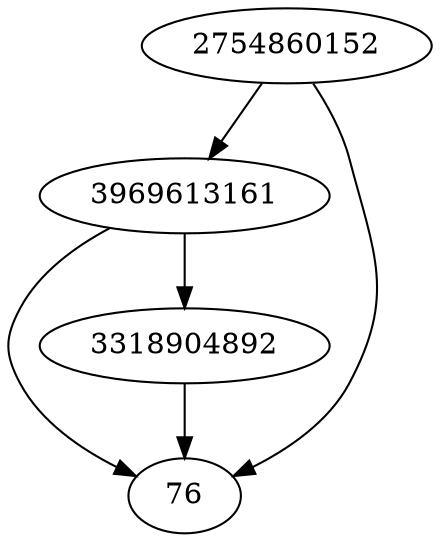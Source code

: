 strict digraph  {
2754860152;
3969613161;
76;
3318904892;
2754860152 -> 76;
2754860152 -> 3969613161;
3969613161 -> 76;
3969613161 -> 3318904892;
3318904892 -> 76;
}
